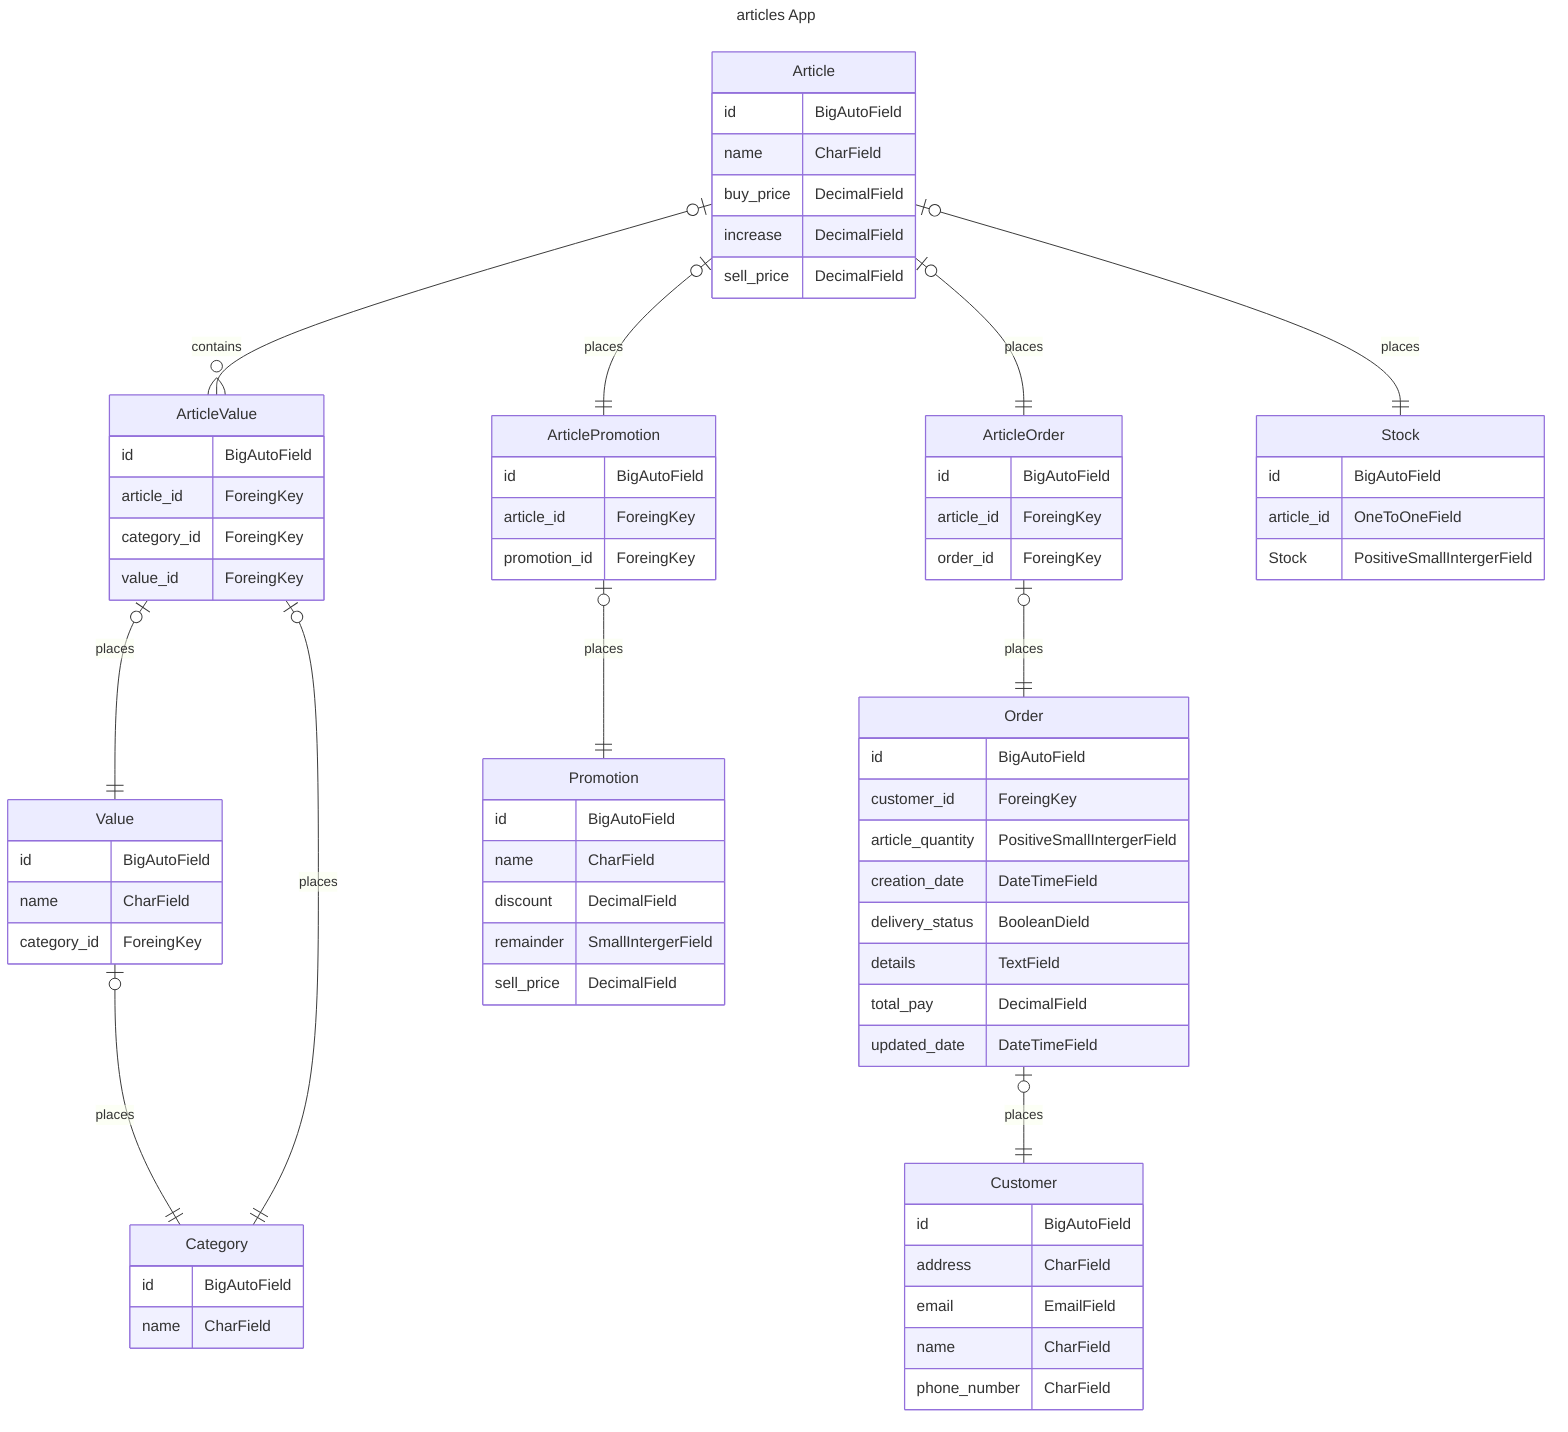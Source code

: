 ---
title: articles App
---
erDiagram 
    Article one or zero to many ArticleValue : contains
    Article |o--|| ArticlePromotion : places
    Article |o--|| ArticleOrder : places
    Article |o--|| Stock : places
    ArticleValue |o--|| Value : places
    ArticleValue |o--|| Category : places
    Value |o--|| Category : places
    ArticlePromotion |o--|| Promotion : places
    ArticleOrder |o--|| Order : places
    Order |o--|| Customer : places
    Article {
        id BigAutoField
        name CharField
        buy_price DecimalField
        increase DecimalField
        sell_price DecimalField
    }
    ArticleValue {
        id BigAutoField
        article_id ForeingKey
        category_id ForeingKey
        value_id ForeingKey
    }
    ArticlePromotion {
        id BigAutoField
        article_id ForeingKey
        promotion_id ForeingKey
    }
    ArticleOrder {
        id BigAutoField
        article_id ForeingKey
        order_id ForeingKey
    }
    Stock {
        id BigAutoField
        article_id OneToOneField
        Stock PositiveSmallIntergerField
    }
    Value {
        id BigAutoField
        name CharField
        category_id ForeingKey
    }
    Category {
        id BigAutoField
        name CharField
    }
    Promotion {
        id BigAutoField
        name CharField
        discount DecimalField
        remainder SmallIntergerField
        sell_price DecimalField
    }
    Order {
        id BigAutoField
        customer_id ForeingKey
        article_quantity PositiveSmallIntergerField
        creation_date DateTimeField
        delivery_status BooleanDield
        details TextField
        total_pay DecimalField
        updated_date DateTimeField
    }
    Customer {
        id BigAutoField
        address CharField
        email EmailField
        name CharField
        phone_number CharField
    }